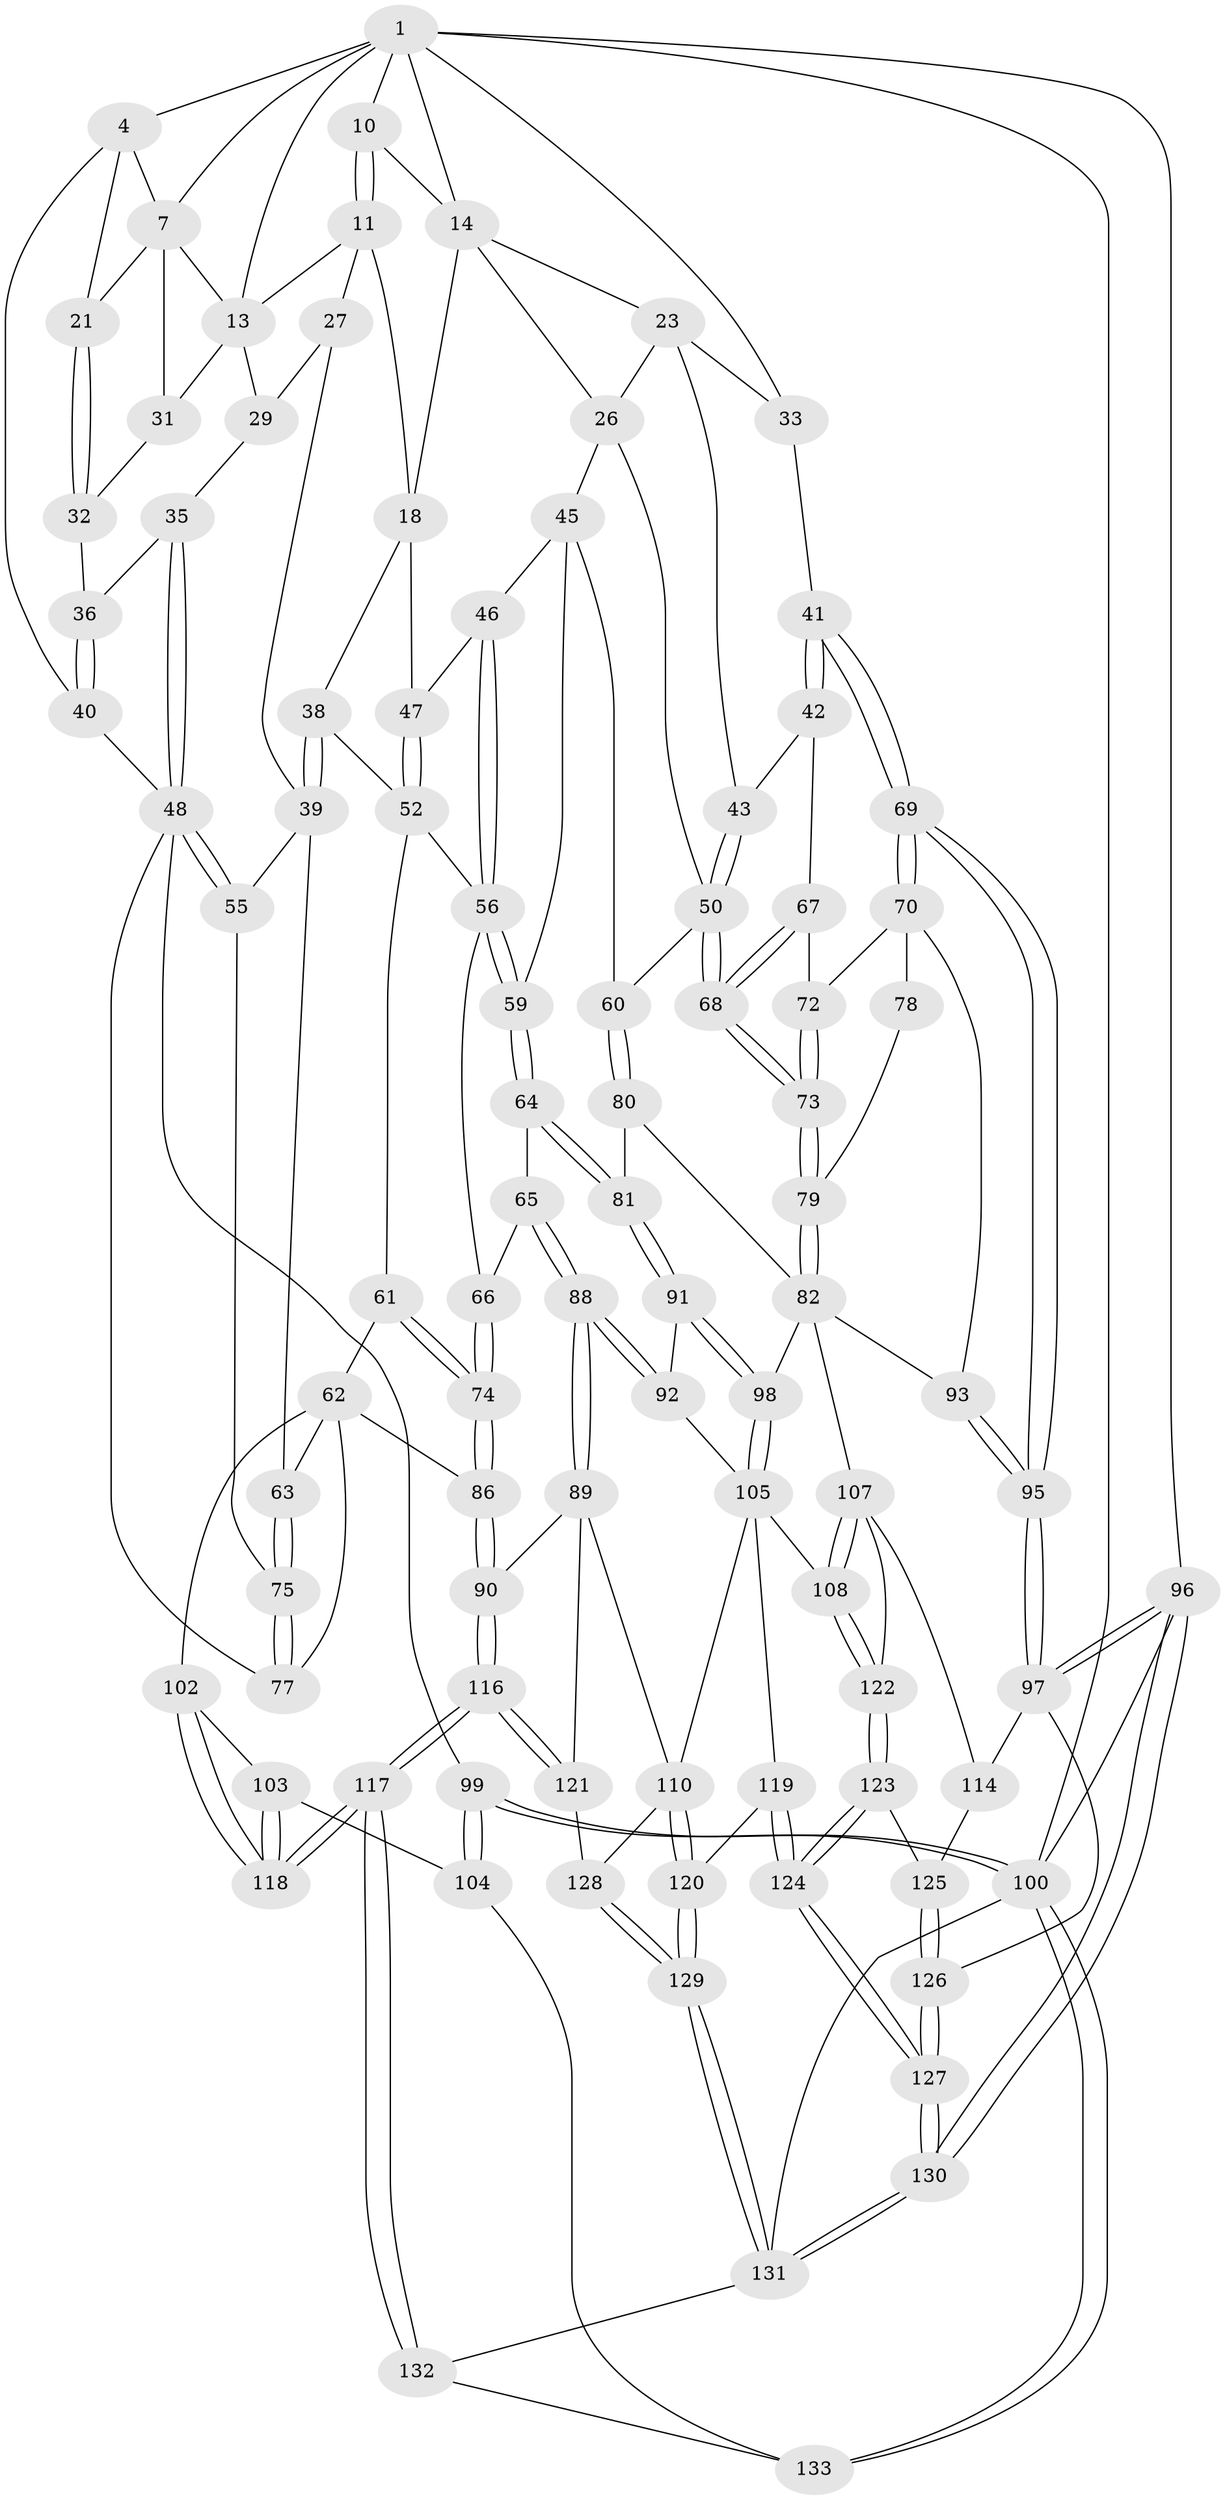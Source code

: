 // original degree distribution, {3: 0.014925373134328358, 4: 0.26865671641791045, 6: 0.2537313432835821, 5: 0.4626865671641791}
// Generated by graph-tools (version 1.1) at 2025/21/03/04/25 18:21:15]
// undirected, 93 vertices, 221 edges
graph export_dot {
graph [start="1"]
  node [color=gray90,style=filled];
  1 [pos="+0.146615470335097+0.013578821969637027",super="+6+2"];
  4 [pos="+0+0",super="+5+20"];
  7 [pos="+0.11255251871268983+0.14781464268107927",super="+8"];
  10 [pos="+0.4724419641632194+0"];
  11 [pos="+0.41516629388805065+0",super="+12+19"];
  13 [pos="+0.21517509086447803+0.0843338773199043",super="+22"];
  14 [pos="+0.5244486439615503+0",super="+15+17"];
  18 [pos="+0.5051514385678721+0.22553693729818086",super="+37"];
  21 [pos="+0+0.19037376399583428"];
  23 [pos="+0.8452309693758303+0.021112583562104933",super="+34+24"];
  26 [pos="+0.6781563418408455+0.2419493203267938",super="+44"];
  27 [pos="+0.2914811839231734+0.2767370800501344",super="+28"];
  29 [pos="+0.28036320703332157+0.2745887376333211"];
  31 [pos="+0.1048037409444942+0.19766920198935084"];
  32 [pos="+0.07122997025004583+0.2254098210573147"];
  33 [pos="+1+0.3323695961653616"];
  35 [pos="+0.1357227410765326+0.3171055543461619"];
  36 [pos="+0.09268611150633421+0.2748719607042213"];
  38 [pos="+0.31120624353290116+0.3255132011983824"];
  39 [pos="+0.2986144786626246+0.3072285849169844",super="+54"];
  40 [pos="+0+0.5378408785461537"];
  41 [pos="+1+0.3325911507120969"];
  42 [pos="+0.8979008242461232+0.3609745747324957"];
  43 [pos="+0.7949562067691173+0.2369825408407008"];
  45 [pos="+0.5682151197245403+0.3762945536126143",super="+58"];
  46 [pos="+0.5292709945203917+0.366464264099772"];
  47 [pos="+0.4942318955083904+0.34063479579006467"];
  48 [pos="+0.09397996429057741+0.4397347586562308",super="+49"];
  50 [pos="+0.7435901124839172+0.4544715492700276",super="+51"];
  52 [pos="+0.3947802554213868+0.41319586605138614",super="+53"];
  55 [pos="+0.12277353020289723+0.44224608917366837"];
  56 [pos="+0.4910185354024875+0.43834254812281526",super="+57"];
  59 [pos="+0.5338561860940769+0.4802876137894921"];
  60 [pos="+0.6805276220594335+0.46751556702682473"];
  61 [pos="+0.3580910142409852+0.4284207888937683"];
  62 [pos="+0.2867899338044661+0.4719416347596765",super="+76"];
  63 [pos="+0.2557196990534604+0.47364106907678577"];
  64 [pos="+0.5347205293123951+0.4986756918067702"];
  65 [pos="+0.5271084915226846+0.50265792118142"];
  66 [pos="+0.47614387065778485+0.5142150106696353"];
  67 [pos="+0.8953422325379853+0.36697025084546964"];
  68 [pos="+0.8289563950475184+0.47859568743703784"];
  69 [pos="+1+0.5094779492601863"];
  70 [pos="+0.9808664900663281+0.5023380223532784",super="+85+71"];
  72 [pos="+0.9545156730199457+0.4824074725503523"];
  73 [pos="+0.8314116171682128+0.4871729190850905"];
  74 [pos="+0.3996164091902814+0.5370665979464687"];
  75 [pos="+0.20211640720613347+0.49144242606160154"];
  77 [pos="+0.21003734207402652+0.5926961996272317"];
  78 [pos="+0.9004549583758674+0.5231971912069152"];
  79 [pos="+0.8314722715769763+0.4874489405321126"];
  80 [pos="+0.6484631886267312+0.5373152097103044"];
  81 [pos="+0.6026779882028176+0.5477064353421525"];
  82 [pos="+0.7997106332273585+0.6168610370638583",super="+94+83"];
  86 [pos="+0.38650563970245233+0.6614247733122626"];
  88 [pos="+0.46735409194536154+0.6713571743425499"];
  89 [pos="+0.42694431084552614+0.6878445561154652",super="+112"];
  90 [pos="+0.4159619022187143+0.6833423803261107"];
  91 [pos="+0.5445806126911171+0.6498349488053516"];
  92 [pos="+0.5403606635320957+0.6523560591875095"];
  93 [pos="+0.9762013416857226+0.6676965857991007"];
  95 [pos="+1+0.6937706339659652"];
  96 [pos="+1+1"];
  97 [pos="+1+0.8364815633815377",super="+113"];
  98 [pos="+0.7239710799764099+0.6931069949915014"];
  99 [pos="+0+0.6684492211413516"];
  100 [pos="+0+1",super="+101"];
  102 [pos="+0.250506493184654+0.7282801100753528"];
  103 [pos="+0.040675988106734715+0.7422659628456652"];
  104 [pos="+0+0.6997136318028537"];
  105 [pos="+0.723819503327573+0.7037379803364961",super="+106+109"];
  107 [pos="+0.9110678701136762+0.7186775893072842",super="+115"];
  108 [pos="+0.7759603448026519+0.7685878755929456"];
  110 [pos="+0.5622470362686717+0.833590003574124",super="+111"];
  114 [pos="+0.9139990325854191+0.833236669032795"];
  116 [pos="+0.272387588201397+0.9479952813439365"];
  117 [pos="+0.26584311470087807+0.9516320437469862"];
  118 [pos="+0.25807089391951643+0.9348412146210773"];
  119 [pos="+0.6668112323508435+0.8652897362788091"];
  120 [pos="+0.598845363682905+0.8636560703229383"];
  121 [pos="+0.4103749760498729+0.9094745886766971"];
  122 [pos="+0.8139396215990018+0.8055313885687388"];
  123 [pos="+0.8275194858993944+0.8638197146824593"];
  124 [pos="+0.7936891448577553+1"];
  125 [pos="+0.9087268061766569+0.8399886063581926"];
  126 [pos="+0.8957084932326121+0.906237699306572"];
  127 [pos="+0.8186360856806514+1"];
  128 [pos="+0.47258622964129715+0.9590361823087092"];
  129 [pos="+0.5254267424012167+1"];
  130 [pos="+0.8638845684103612+1"];
  131 [pos="+0.5555795940973001+1",super="+134"];
  132 [pos="+0.23623465922856635+1"];
  133 [pos="+0.09487677221603635+0.941653525863475"];
  1 -- 13;
  1 -- 7;
  1 -- 96;
  1 -- 33;
  1 -- 4;
  1 -- 10;
  1 -- 14;
  1 -- 100;
  4 -- 40;
  4 -- 21;
  4 -- 7;
  7 -- 13;
  7 -- 31;
  7 -- 21;
  10 -- 11;
  10 -- 11;
  10 -- 14;
  11 -- 27 [weight=2];
  11 -- 13;
  11 -- 18;
  13 -- 29;
  13 -- 31;
  14 -- 23;
  14 -- 18;
  14 -- 26;
  18 -- 38;
  18 -- 47;
  21 -- 32;
  21 -- 32;
  23 -- 33;
  23 -- 26;
  23 -- 43;
  26 -- 45;
  26 -- 50;
  27 -- 29;
  27 -- 39;
  29 -- 35;
  31 -- 32;
  32 -- 36;
  33 -- 41;
  35 -- 36;
  35 -- 48;
  35 -- 48;
  36 -- 40;
  36 -- 40;
  38 -- 39;
  38 -- 39;
  38 -- 52;
  39 -- 55;
  39 -- 63;
  40 -- 48;
  41 -- 42;
  41 -- 42;
  41 -- 69;
  41 -- 69;
  42 -- 43;
  42 -- 67;
  43 -- 50;
  43 -- 50;
  45 -- 46;
  45 -- 59;
  45 -- 60;
  46 -- 47;
  46 -- 56;
  46 -- 56;
  47 -- 52;
  47 -- 52;
  48 -- 55;
  48 -- 55;
  48 -- 99;
  48 -- 77;
  50 -- 68;
  50 -- 68;
  50 -- 60;
  52 -- 56;
  52 -- 61;
  55 -- 75;
  56 -- 59;
  56 -- 59;
  56 -- 66;
  59 -- 64;
  59 -- 64;
  60 -- 80;
  60 -- 80;
  61 -- 62;
  61 -- 74;
  61 -- 74;
  62 -- 63;
  62 -- 86;
  62 -- 102;
  62 -- 77;
  63 -- 75;
  63 -- 75;
  64 -- 65;
  64 -- 81;
  64 -- 81;
  65 -- 66;
  65 -- 88;
  65 -- 88;
  66 -- 74;
  66 -- 74;
  67 -- 68;
  67 -- 68;
  67 -- 72;
  68 -- 73;
  68 -- 73;
  69 -- 70;
  69 -- 70;
  69 -- 95;
  69 -- 95;
  70 -- 78 [weight=2];
  70 -- 93;
  70 -- 72;
  72 -- 73;
  72 -- 73;
  73 -- 79;
  73 -- 79;
  74 -- 86;
  74 -- 86;
  75 -- 77;
  75 -- 77;
  78 -- 79;
  79 -- 82;
  79 -- 82;
  80 -- 81;
  80 -- 82;
  81 -- 91;
  81 -- 91;
  82 -- 107;
  82 -- 93;
  82 -- 98;
  86 -- 90;
  86 -- 90;
  88 -- 89;
  88 -- 89;
  88 -- 92;
  88 -- 92;
  89 -- 90;
  89 -- 121;
  89 -- 110;
  90 -- 116;
  90 -- 116;
  91 -- 92;
  91 -- 98;
  91 -- 98;
  92 -- 105;
  93 -- 95;
  93 -- 95;
  95 -- 97;
  95 -- 97;
  96 -- 97;
  96 -- 97;
  96 -- 130;
  96 -- 130;
  96 -- 100;
  97 -- 114;
  97 -- 126;
  98 -- 105;
  98 -- 105;
  99 -- 100;
  99 -- 100;
  99 -- 104;
  99 -- 104;
  100 -- 133;
  100 -- 133;
  100 -- 131;
  102 -- 103;
  102 -- 118;
  102 -- 118;
  103 -- 104;
  103 -- 118;
  103 -- 118;
  104 -- 133;
  105 -- 110;
  105 -- 108;
  105 -- 119;
  107 -- 108;
  107 -- 108;
  107 -- 114;
  107 -- 122;
  108 -- 122;
  108 -- 122;
  110 -- 120;
  110 -- 120;
  110 -- 128;
  114 -- 125;
  116 -- 117;
  116 -- 117;
  116 -- 121;
  116 -- 121;
  117 -- 118;
  117 -- 118;
  117 -- 132;
  117 -- 132;
  119 -- 120;
  119 -- 124;
  119 -- 124;
  120 -- 129;
  120 -- 129;
  121 -- 128;
  122 -- 123;
  122 -- 123;
  123 -- 124;
  123 -- 124;
  123 -- 125;
  124 -- 127;
  124 -- 127;
  125 -- 126;
  125 -- 126;
  126 -- 127;
  126 -- 127;
  127 -- 130;
  127 -- 130;
  128 -- 129;
  128 -- 129;
  129 -- 131;
  129 -- 131;
  130 -- 131;
  130 -- 131;
  131 -- 132;
  132 -- 133;
}
